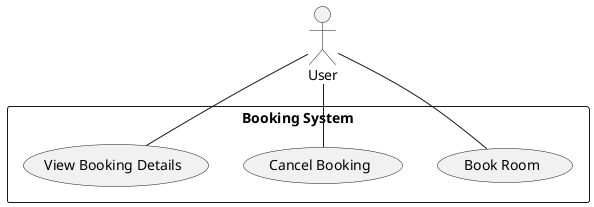 @startuml
actor "User" as User
rectangle "Booking System" {
    User -- (Book Room)
    User -- (Cancel Booking)
    User -- (View Booking Details)
}
@enduml

